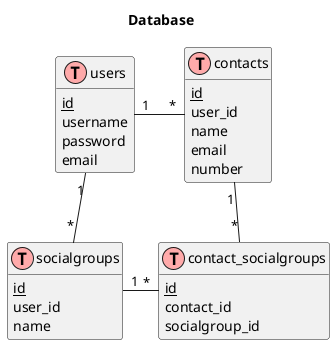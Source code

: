 @startuml database
    title Database

    !define table(x) class x << (T,#FFAAAA) >>
    !define primary_key(x) <u>x</u>
    hide methods
    hide stereotypes

    table(users) {
        primary_key(id)
        username
        password
        email
    }

    table(contacts) {
        primary_key(id)
        user_id
        name
        email
        number
    }

    table(socialgroups) {
        primary_key(id)
        user_id
        name
    }

    table(contact_socialgroups) {
        primary_key(id)
        contact_id
        socialgroup_id
    }

    users "1" - "*" contacts
    users "1" -- "*" socialgroups
    socialgroups "1" - "*" contact_socialgroups
    contacts "1" - "*" contact_socialgroups
@enduml